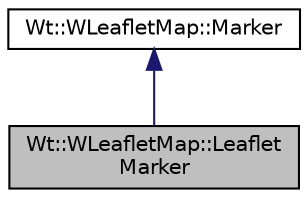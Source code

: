 digraph "Wt::WLeafletMap::LeafletMarker"
{
 // LATEX_PDF_SIZE
  edge [fontname="Helvetica",fontsize="10",labelfontname="Helvetica",labelfontsize="10"];
  node [fontname="Helvetica",fontsize="10",shape=record];
  Node1 [label="Wt::WLeafletMap::Leaflet\lMarker",height=0.2,width=0.4,color="black", fillcolor="grey75", style="filled", fontcolor="black",tooltip="A standard leaflet marker."];
  Node2 -> Node1 [dir="back",color="midnightblue",fontsize="10",style="solid",fontname="Helvetica"];
  Node2 [label="Wt::WLeafletMap::Marker",height=0.2,width=0.4,color="black", fillcolor="white", style="filled",URL="$classWt_1_1WLeafletMap_1_1Marker.html",tooltip="An abstract marker."];
}
